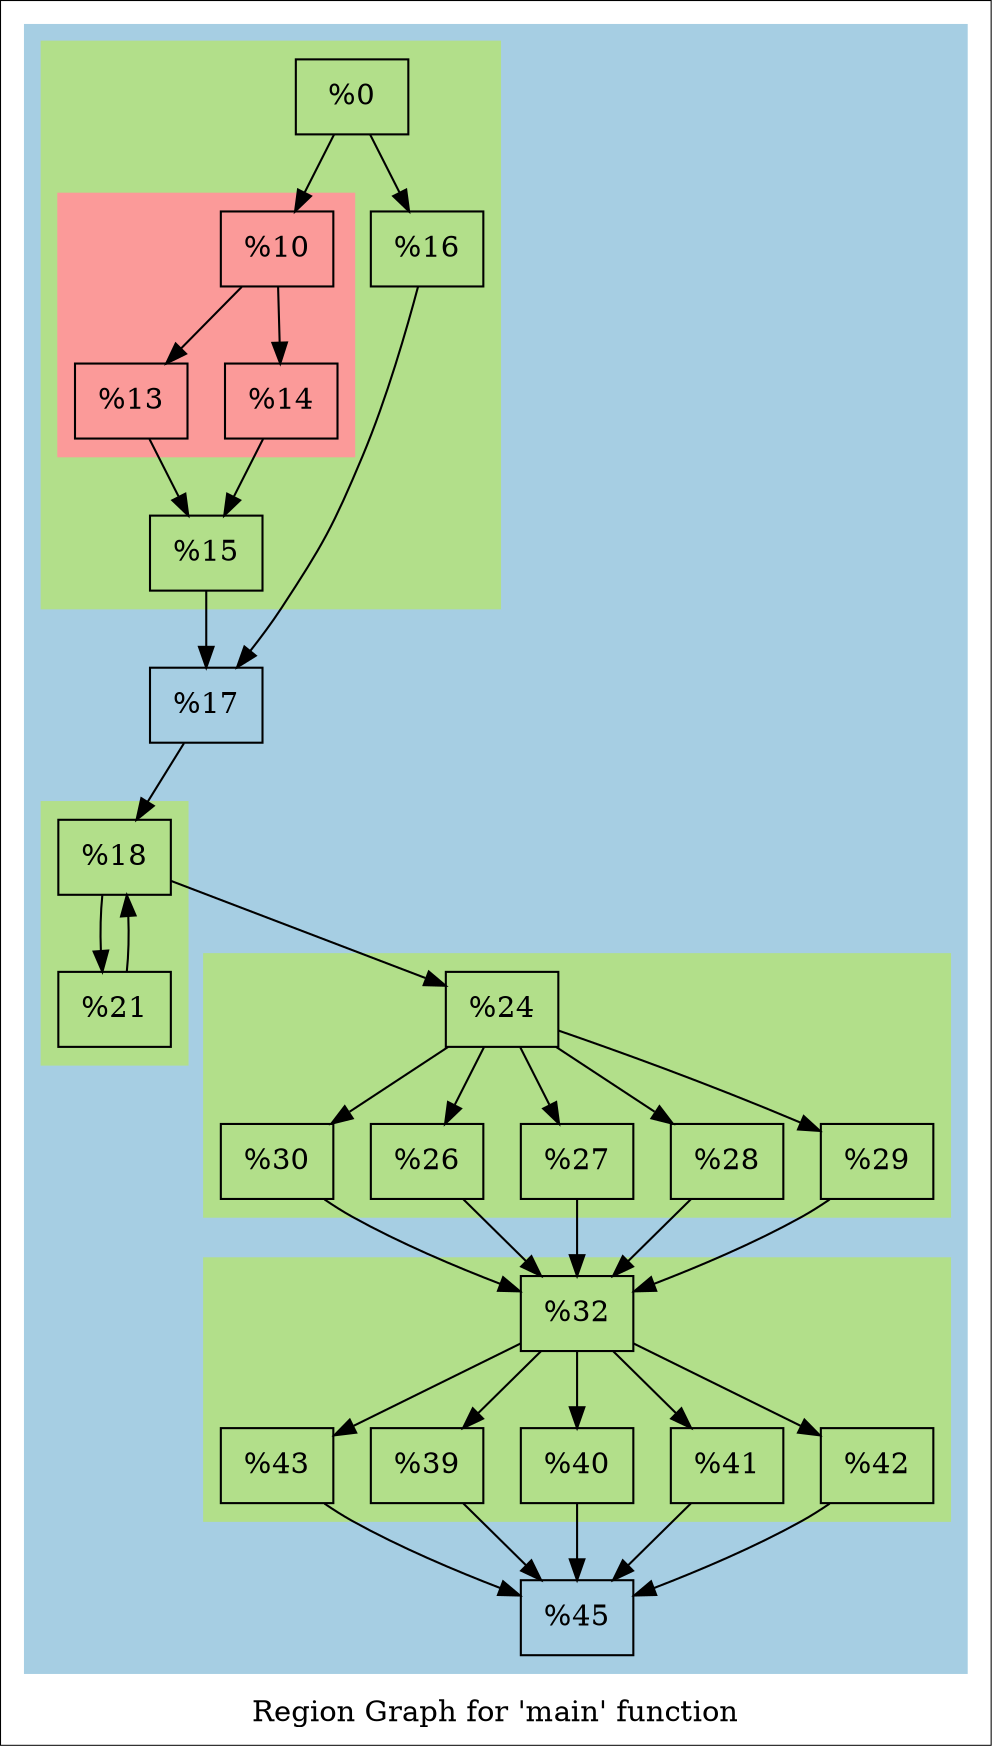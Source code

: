 digraph "Region Graph for 'main' function" {
	label="Region Graph for 'main' function";

	Node0x55f800fab180 [shape=record,label="{%0 }"];
	Node0x55f800fab180 -> Node0x55f800f9bd60;
	Node0x55f800fab180 -> Node0x55f800f9eb90;
	Node0x55f800f9bd60 [shape=record,label="{%10 }"];
	Node0x55f800f9bd60 -> Node0x55f800f9bf30;
	Node0x55f800f9bd60 -> Node0x55f800f9b570;
	Node0x55f800f9bf30 [shape=record,label="{%13 }"];
	Node0x55f800f9bf30 -> Node0x55f800fa08f0;
	Node0x55f800fa08f0 [shape=record,label="{%15 }"];
	Node0x55f800fa08f0 -> Node0x55f800fa0580;
	Node0x55f800fa0580 [shape=record,label="{%17 }"];
	Node0x55f800fa0580 -> Node0x55f800fa0210;
	Node0x55f800fa0210 [shape=record,label="{%18 }"];
	Node0x55f800fa0210 -> Node0x55f800f9fea0;
	Node0x55f800fa0210 -> Node0x55f800f9fae0;
	Node0x55f800f9fea0 [shape=record,label="{%21 }"];
	Node0x55f800f9fea0 -> Node0x55f800fa0210[constraint=false];
	Node0x55f800f9fae0 [shape=record,label="{%24 }"];
	Node0x55f800f9fae0 -> Node0x55f800f9f930;
	Node0x55f800f9fae0 -> Node0x55f800f6fcc0;
	Node0x55f800f9fae0 -> Node0x55f800fa09c0;
	Node0x55f800f9fae0 -> Node0x55f800fa2910;
	Node0x55f800f9fae0 -> Node0x55f800fa25b0;
	Node0x55f800f9f930 [shape=record,label="{%30 }"];
	Node0x55f800f9f930 -> Node0x55f800fa1af0;
	Node0x55f800fa1af0 [shape=record,label="{%32 }"];
	Node0x55f800fa1af0 -> Node0x55f800fa1780;
	Node0x55f800fa1af0 -> Node0x55f800fa1410;
	Node0x55f800fa1af0 -> Node0x55f800fa10a0;
	Node0x55f800fa1af0 -> Node0x55f800fa0d30;
	Node0x55f800fa1af0 -> Node0x55f800fa2aa0;
	Node0x55f800fa1780 [shape=record,label="{%43 }"];
	Node0x55f800fa1780 -> Node0x55f800fa3f00;
	Node0x55f800fa3f00 [shape=record,label="{%45 }"];
	Node0x55f800fa1410 [shape=record,label="{%39 }"];
	Node0x55f800fa1410 -> Node0x55f800fa3f00;
	Node0x55f800fa10a0 [shape=record,label="{%40 }"];
	Node0x55f800fa10a0 -> Node0x55f800fa3f00;
	Node0x55f800fa0d30 [shape=record,label="{%41 }"];
	Node0x55f800fa0d30 -> Node0x55f800fa3f00;
	Node0x55f800fa2aa0 [shape=record,label="{%42 }"];
	Node0x55f800fa2aa0 -> Node0x55f800fa3f00;
	Node0x55f800f6fcc0 [shape=record,label="{%26 }"];
	Node0x55f800f6fcc0 -> Node0x55f800fa1af0;
	Node0x55f800fa09c0 [shape=record,label="{%27 }"];
	Node0x55f800fa09c0 -> Node0x55f800fa1af0;
	Node0x55f800fa2910 [shape=record,label="{%28 }"];
	Node0x55f800fa2910 -> Node0x55f800fa1af0;
	Node0x55f800fa25b0 [shape=record,label="{%29 }"];
	Node0x55f800fa25b0 -> Node0x55f800fa1af0;
	Node0x55f800f9b570 [shape=record,label="{%14 }"];
	Node0x55f800f9b570 -> Node0x55f800fa08f0;
	Node0x55f800f9eb90 [shape=record,label="{%16 }"];
	Node0x55f800f9eb90 -> Node0x55f800fa0580;
	colorscheme = "paired12"
        subgraph cluster_0x55f800fa7a80 {
          label = "";
          style = filled;
          color = 1
          subgraph cluster_0x55f800f8b4a0 {
            label = "";
            style = filled;
            color = 3
            subgraph cluster_0x55f800fa7940 {
              label = "";
              style = filled;
              color = 5
              Node0x55f800f9bd60;
              Node0x55f800f9bf30;
              Node0x55f800f9b570;
            }
            Node0x55f800fab180;
            Node0x55f800fa08f0;
            Node0x55f800f9eb90;
          }
          subgraph cluster_0x55f800f8b420 {
            label = "";
            style = filled;
            color = 3
            Node0x55f800fa0210;
            Node0x55f800f9fea0;
          }
          subgraph cluster_0x55f800f8b3a0 {
            label = "";
            style = filled;
            color = 3
            Node0x55f800f9fae0;
            Node0x55f800f9f930;
            Node0x55f800f6fcc0;
            Node0x55f800fa09c0;
            Node0x55f800fa2910;
            Node0x55f800fa25b0;
          }
          subgraph cluster_0x55f800f8b320 {
            label = "";
            style = filled;
            color = 3
            Node0x55f800fa1af0;
            Node0x55f800fa1780;
            Node0x55f800fa1410;
            Node0x55f800fa10a0;
            Node0x55f800fa0d30;
            Node0x55f800fa2aa0;
          }
          Node0x55f800fa0580;
          Node0x55f800fa3f00;
        }
}
